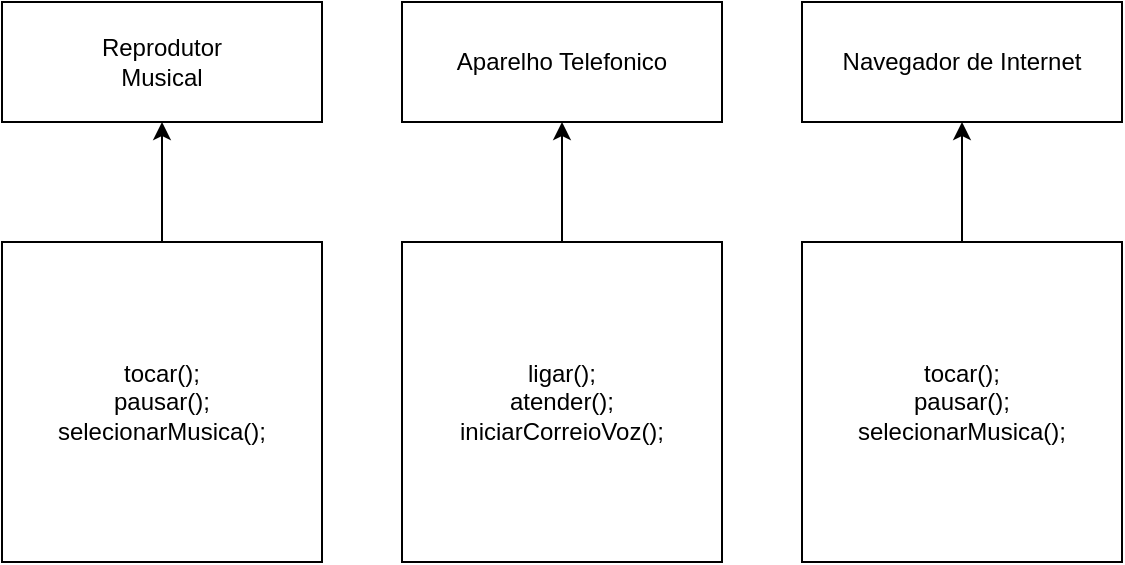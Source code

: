 <mxfile>
    <diagram id="HhCIziQVJqerCR1QrHK4" name="Página-1">
        <mxGraphModel dx="750" dy="563" grid="1" gridSize="10" guides="1" tooltips="1" connect="1" arrows="1" fold="1" page="1" pageScale="1" pageWidth="850" pageHeight="1100" math="0" shadow="0">
            <root>
                <mxCell id="0"/>
                <mxCell id="1" parent="0"/>
                <mxCell id="2" value="" style="rounded=0;whiteSpace=wrap;html=1;" vertex="1" parent="1">
                    <mxGeometry x="80" y="120" width="160" height="60" as="geometry"/>
                </mxCell>
                <mxCell id="3" value="" style="rounded=0;whiteSpace=wrap;html=1;" vertex="1" parent="1">
                    <mxGeometry x="280" y="120" width="160" height="60" as="geometry"/>
                </mxCell>
                <mxCell id="4" value="" style="rounded=0;whiteSpace=wrap;html=1;" vertex="1" parent="1">
                    <mxGeometry x="480" y="120" width="160" height="60" as="geometry"/>
                </mxCell>
                <mxCell id="10" style="edgeStyle=none;html=1;exitX=0.5;exitY=0;exitDx=0;exitDy=0;entryX=0.5;entryY=1;entryDx=0;entryDy=0;" edge="1" parent="1" source="5" target="6">
                    <mxGeometry relative="1" as="geometry"/>
                </mxCell>
                <mxCell id="5" value="" style="whiteSpace=wrap;html=1;aspect=fixed;" vertex="1" parent="1">
                    <mxGeometry x="80" y="240" width="160" height="160" as="geometry"/>
                </mxCell>
                <mxCell id="6" value="Reprodutor&lt;br&gt;Musical" style="text;strokeColor=none;align=center;fillColor=none;html=1;verticalAlign=middle;whiteSpace=wrap;rounded=0;" vertex="1" parent="1">
                    <mxGeometry x="80" y="120" width="160" height="60" as="geometry"/>
                </mxCell>
                <mxCell id="7" value="Aparelho Telefonico" style="text;strokeColor=none;align=center;fillColor=none;html=1;verticalAlign=middle;whiteSpace=wrap;rounded=0;" vertex="1" parent="1">
                    <mxGeometry x="280" y="120" width="160" height="60" as="geometry"/>
                </mxCell>
                <mxCell id="8" value="Navegador de Internet" style="text;strokeColor=none;align=center;fillColor=none;html=1;verticalAlign=middle;whiteSpace=wrap;rounded=0;" vertex="1" parent="1">
                    <mxGeometry x="480" y="120" width="160" height="60" as="geometry"/>
                </mxCell>
                <mxCell id="9" value="tocar();&lt;br&gt;pausar();&lt;br&gt;selecionarMusica();" style="text;strokeColor=none;align=center;fillColor=none;html=1;verticalAlign=middle;whiteSpace=wrap;rounded=0;" vertex="1" parent="1">
                    <mxGeometry x="80" y="270" width="160" height="100" as="geometry"/>
                </mxCell>
                <mxCell id="13" style="edgeStyle=none;html=1;exitX=0.5;exitY=0;exitDx=0;exitDy=0;entryX=0.5;entryY=1;entryDx=0;entryDy=0;" edge="1" parent="1" source="11" target="7">
                    <mxGeometry relative="1" as="geometry"/>
                </mxCell>
                <mxCell id="11" value="" style="whiteSpace=wrap;html=1;aspect=fixed;" vertex="1" parent="1">
                    <mxGeometry x="280" y="240" width="160" height="160" as="geometry"/>
                </mxCell>
                <mxCell id="14" style="edgeStyle=none;html=1;exitX=0.5;exitY=0;exitDx=0;exitDy=0;entryX=0.5;entryY=1;entryDx=0;entryDy=0;" edge="1" parent="1" source="12" target="8">
                    <mxGeometry relative="1" as="geometry"/>
                </mxCell>
                <mxCell id="12" value="" style="whiteSpace=wrap;html=1;aspect=fixed;" vertex="1" parent="1">
                    <mxGeometry x="480" y="240" width="160" height="160" as="geometry"/>
                </mxCell>
                <mxCell id="15" value="ligar();&lt;br&gt;atender();&lt;br&gt;iniciarCorreioVoz();" style="text;strokeColor=none;align=center;fillColor=none;html=1;verticalAlign=middle;whiteSpace=wrap;rounded=0;" vertex="1" parent="1">
                    <mxGeometry x="280" y="270" width="160" height="100" as="geometry"/>
                </mxCell>
                <mxCell id="16" value="tocar();&lt;br&gt;pausar();&lt;br&gt;selecionarMusica();" style="text;strokeColor=none;align=center;fillColor=none;html=1;verticalAlign=middle;whiteSpace=wrap;rounded=0;" vertex="1" parent="1">
                    <mxGeometry x="480" y="270" width="160" height="100" as="geometry"/>
                </mxCell>
            </root>
        </mxGraphModel>
    </diagram>
</mxfile>